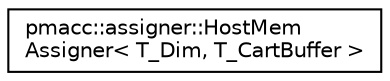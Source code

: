 digraph "Graphical Class Hierarchy"
{
 // LATEX_PDF_SIZE
  edge [fontname="Helvetica",fontsize="10",labelfontname="Helvetica",labelfontsize="10"];
  node [fontname="Helvetica",fontsize="10",shape=record];
  rankdir="LR";
  Node0 [label="pmacc::assigner::HostMem\lAssigner\< T_Dim, T_CartBuffer \>",height=0.2,width=0.4,color="black", fillcolor="white", style="filled",URL="$structpmacc_1_1assigner_1_1_host_mem_assigner.html",tooltip=" "];
}
